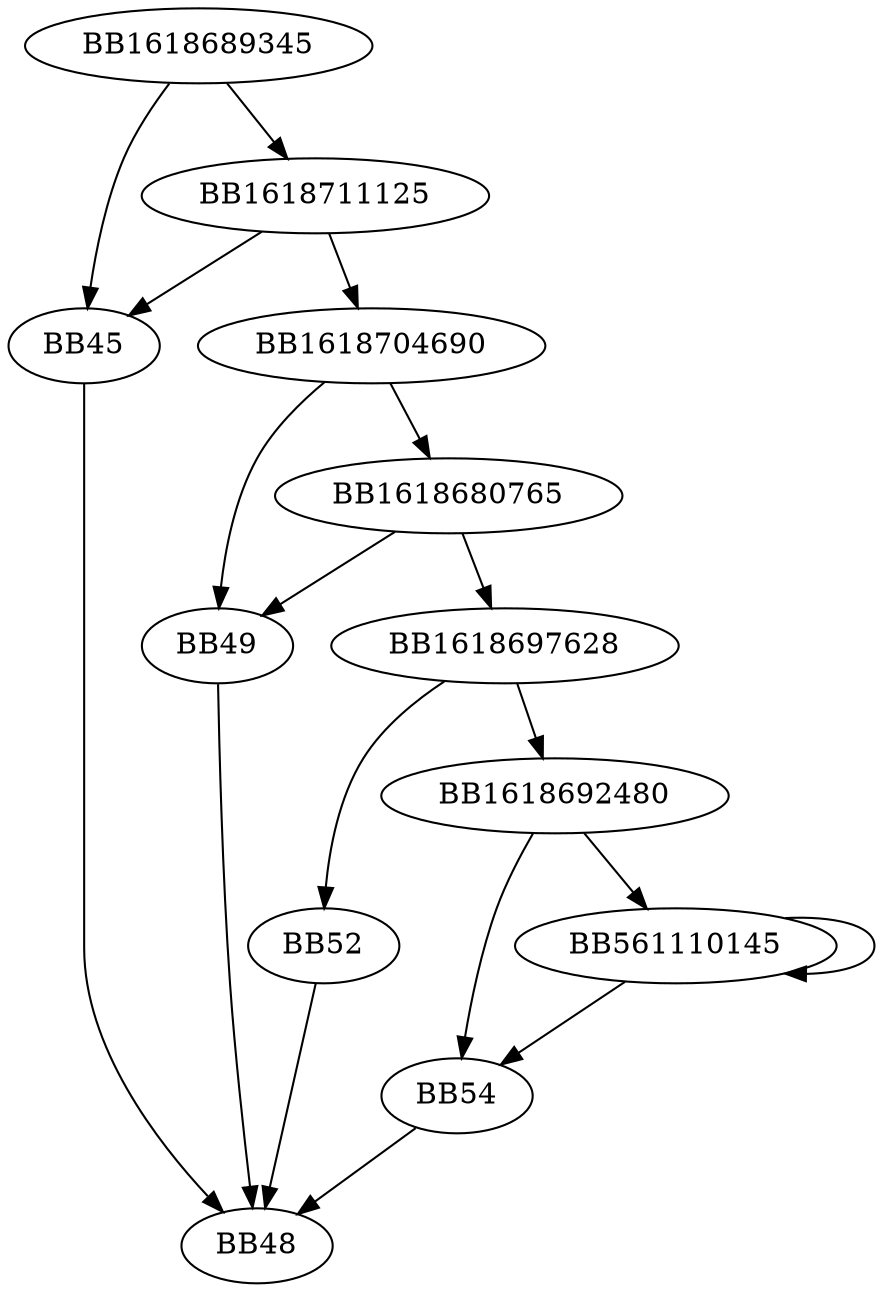 digraph G{
	BB1618689345->BB45;
	BB1618689345->BB1618711125;
	BB1618711125->BB45;
	BB1618711125->BB1618704690;
	BB45->BB48;
	BB1618704690->BB49;
	BB1618704690->BB1618680765;
	BB1618680765->BB49;
	BB1618680765->BB1618697628;
	BB49->BB48;
	BB1618697628->BB52;
	BB1618697628->BB1618692480;
	BB52->BB48;
	BB1618692480->BB54;
	BB1618692480->BB561110145;
	BB561110145->BB561110145;
	BB561110145->BB54;
	BB54->BB48;
}
